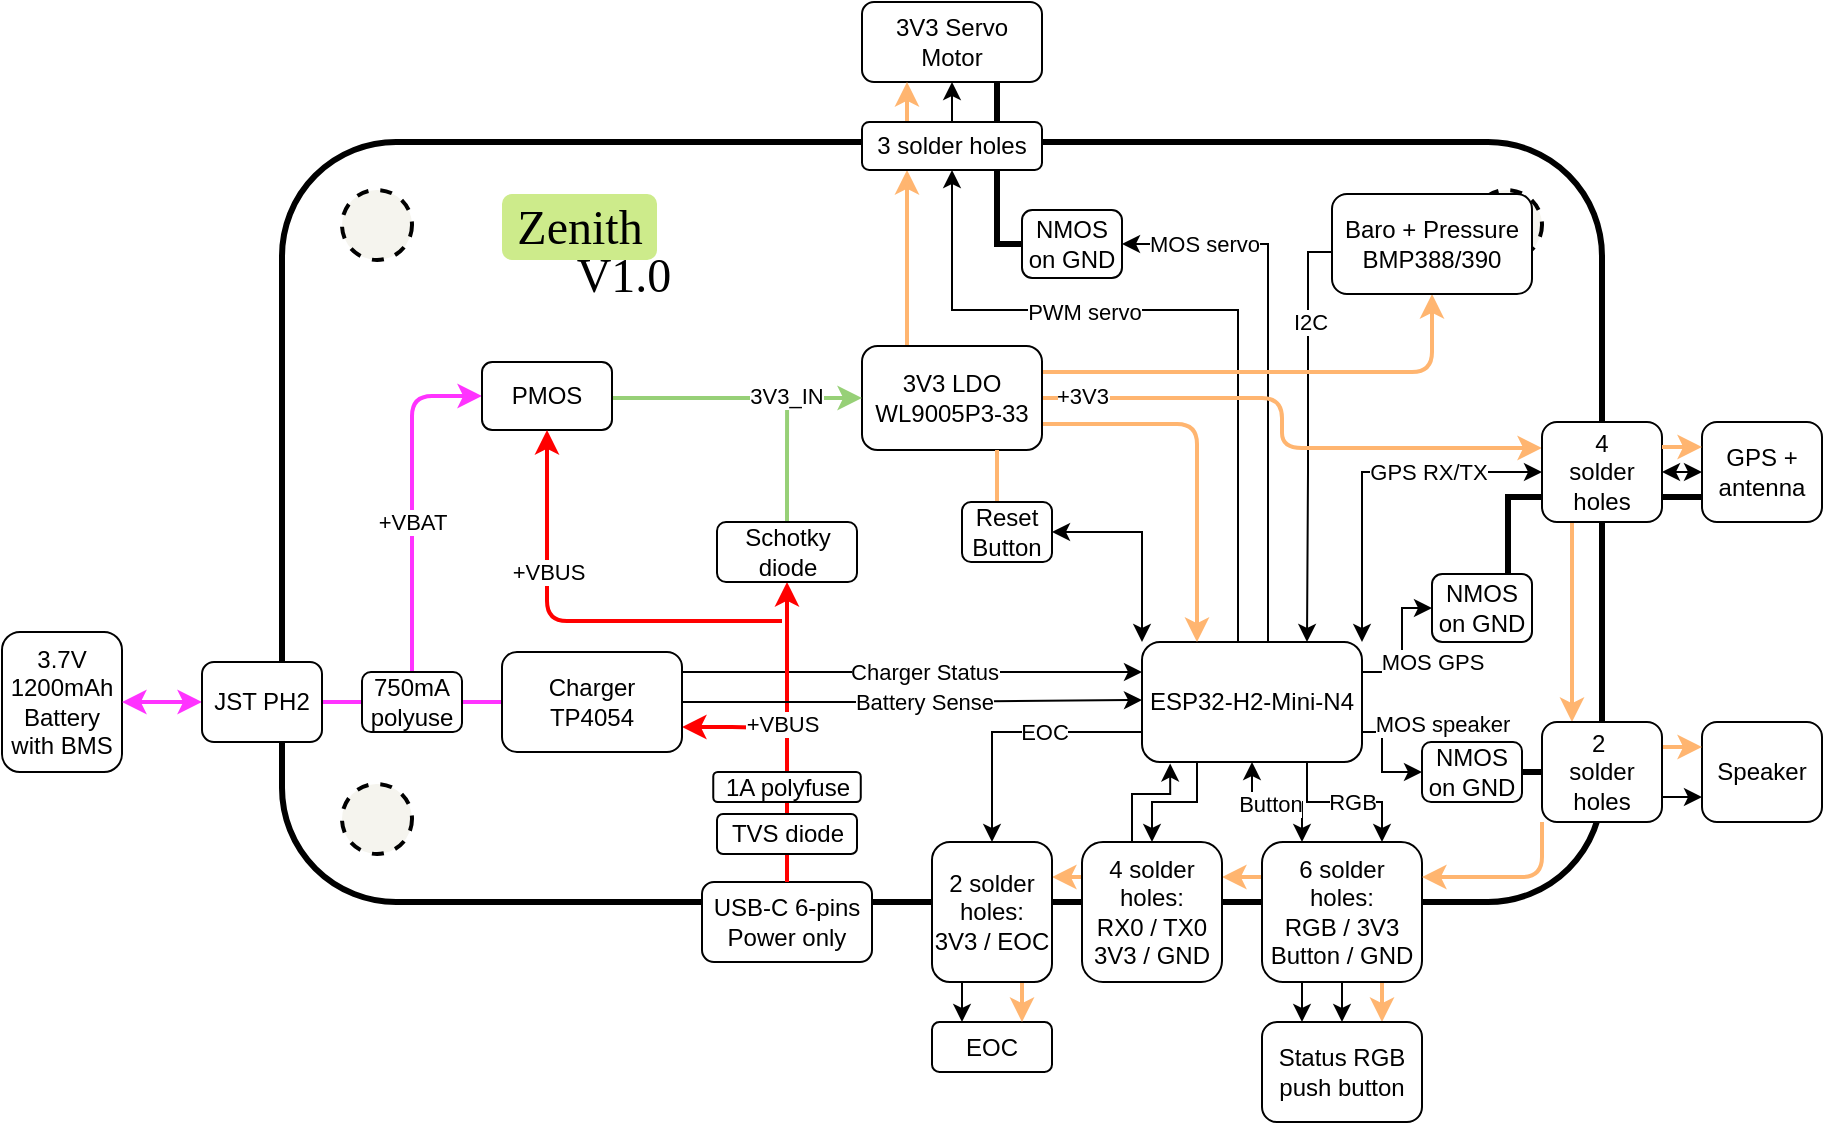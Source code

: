 <mxfile version="26.0.4">
  <diagram name="Page-1" id="GuTjw3bb9bO-8gRsp82z">
    <mxGraphModel dx="1366" dy="813" grid="1" gridSize="10" guides="1" tooltips="1" connect="1" arrows="1" fold="1" page="1" pageScale="1" pageWidth="1169" pageHeight="827" math="0" shadow="0">
      <root>
        <mxCell id="0" />
        <mxCell id="1" parent="0" />
        <mxCell id="KKd-m7Sz7rq_o4vLN1Js-1" value="" style="rounded=1;whiteSpace=wrap;html=1;fillColor=default;strokeWidth=3;strokeColor=default;" parent="1" vertex="1">
          <mxGeometry x="290" y="180" width="660" height="380" as="geometry" />
        </mxCell>
        <mxCell id="KKd-m7Sz7rq_o4vLN1Js-36" style="edgeStyle=orthogonalEdgeStyle;rounded=0;orthogonalLoop=1;jettySize=auto;html=1;exitX=0.25;exitY=1;exitDx=0;exitDy=0;entryX=0.5;entryY=0;entryDx=0;entryDy=0;startArrow=none;startFill=0;" parent="1" source="KKd-m7Sz7rq_o4vLN1Js-2" target="KKd-m7Sz7rq_o4vLN1Js-13" edge="1">
          <mxGeometry relative="1" as="geometry" />
        </mxCell>
        <mxCell id="KKd-m7Sz7rq_o4vLN1Js-64" style="edgeStyle=orthogonalEdgeStyle;rounded=0;orthogonalLoop=1;jettySize=auto;html=1;exitX=0.5;exitY=1;exitDx=0;exitDy=0;entryX=0.25;entryY=0;entryDx=0;entryDy=0;startArrow=classic;startFill=1;" parent="1" source="KKd-m7Sz7rq_o4vLN1Js-2" target="KKd-m7Sz7rq_o4vLN1Js-5" edge="1">
          <mxGeometry relative="1" as="geometry" />
        </mxCell>
        <mxCell id="NvAKq2v35CBQigzoV5kt-19" value="Button" style="edgeLabel;html=1;align=center;verticalAlign=middle;resizable=0;points=[];" vertex="1" connectable="0" parent="KKd-m7Sz7rq_o4vLN1Js-64">
          <mxGeometry x="-0.125" y="-1" relative="1" as="geometry">
            <mxPoint as="offset" />
          </mxGeometry>
        </mxCell>
        <mxCell id="QU67MItJe8plbBqo-H6h-6" style="edgeStyle=orthogonalEdgeStyle;rounded=0;orthogonalLoop=1;jettySize=auto;html=1;exitX=0.5;exitY=0;exitDx=0;exitDy=0;entryX=1;entryY=0.5;entryDx=0;entryDy=0;" parent="1" source="KKd-m7Sz7rq_o4vLN1Js-2" target="QU67MItJe8plbBqo-H6h-4" edge="1">
          <mxGeometry relative="1" as="geometry">
            <Array as="points">
              <mxPoint x="783" y="430" />
              <mxPoint x="783" y="231" />
            </Array>
          </mxGeometry>
        </mxCell>
        <mxCell id="NvAKq2v35CBQigzoV5kt-10" value="MOS servo" style="edgeLabel;html=1;align=center;verticalAlign=middle;resizable=0;points=[];" vertex="1" connectable="0" parent="QU67MItJe8plbBqo-H6h-6">
          <mxGeometry x="0.619" relative="1" as="geometry">
            <mxPoint x="-13" as="offset" />
          </mxGeometry>
        </mxCell>
        <mxCell id="QU67MItJe8plbBqo-H6h-13" style="edgeStyle=orthogonalEdgeStyle;rounded=0;orthogonalLoop=1;jettySize=auto;html=1;exitX=1;exitY=0.75;exitDx=0;exitDy=0;entryX=0;entryY=0.5;entryDx=0;entryDy=0;" parent="1" source="KKd-m7Sz7rq_o4vLN1Js-2" target="QU67MItJe8plbBqo-H6h-12" edge="1">
          <mxGeometry relative="1" as="geometry">
            <Array as="points">
              <mxPoint x="840" y="475" />
              <mxPoint x="840" y="495" />
            </Array>
          </mxGeometry>
        </mxCell>
        <mxCell id="NvAKq2v35CBQigzoV5kt-34" value="MOS speaker" style="edgeLabel;html=1;align=center;verticalAlign=middle;resizable=0;points=[];" vertex="1" connectable="0" parent="QU67MItJe8plbBqo-H6h-13">
          <mxGeometry x="-0.499" y="1" relative="1" as="geometry">
            <mxPoint x="29" y="-7" as="offset" />
          </mxGeometry>
        </mxCell>
        <mxCell id="NvAKq2v35CBQigzoV5kt-1" style="edgeStyle=orthogonalEdgeStyle;rounded=0;orthogonalLoop=1;jettySize=auto;html=1;exitX=0.5;exitY=0;exitDx=0;exitDy=0;entryX=0.5;entryY=1;entryDx=0;entryDy=0;" edge="1" parent="1" source="KKd-m7Sz7rq_o4vLN1Js-2" target="QU67MItJe8plbBqo-H6h-15">
          <mxGeometry relative="1" as="geometry">
            <Array as="points">
              <mxPoint x="768" y="430" />
              <mxPoint x="768" y="264" />
              <mxPoint x="625" y="264" />
            </Array>
          </mxGeometry>
        </mxCell>
        <mxCell id="NvAKq2v35CBQigzoV5kt-5" value="PWM servo" style="edgeLabel;html=1;align=center;verticalAlign=middle;resizable=0;points=[];" vertex="1" connectable="0" parent="NvAKq2v35CBQigzoV5kt-1">
          <mxGeometry x="0.405" y="1" relative="1" as="geometry">
            <mxPoint x="21" as="offset" />
          </mxGeometry>
        </mxCell>
        <mxCell id="NvAKq2v35CBQigzoV5kt-17" style="edgeStyle=orthogonalEdgeStyle;rounded=0;orthogonalLoop=1;jettySize=auto;html=1;exitX=0.75;exitY=1;exitDx=0;exitDy=0;entryX=0.75;entryY=0;entryDx=0;entryDy=0;" edge="1" parent="1" source="KKd-m7Sz7rq_o4vLN1Js-2" target="KKd-m7Sz7rq_o4vLN1Js-5">
          <mxGeometry relative="1" as="geometry" />
        </mxCell>
        <mxCell id="NvAKq2v35CBQigzoV5kt-18" value="RGB" style="edgeLabel;html=1;align=center;verticalAlign=middle;resizable=0;points=[];" vertex="1" connectable="0" parent="NvAKq2v35CBQigzoV5kt-17">
          <mxGeometry x="0.242" y="-2" relative="1" as="geometry">
            <mxPoint x="-6" y="-2" as="offset" />
          </mxGeometry>
        </mxCell>
        <mxCell id="NvAKq2v35CBQigzoV5kt-29" style="edgeStyle=orthogonalEdgeStyle;rounded=0;orthogonalLoop=1;jettySize=auto;html=1;exitX=0;exitY=0.75;exitDx=0;exitDy=0;" edge="1" parent="1" source="KKd-m7Sz7rq_o4vLN1Js-2" target="NvAKq2v35CBQigzoV5kt-28">
          <mxGeometry relative="1" as="geometry" />
        </mxCell>
        <mxCell id="NvAKq2v35CBQigzoV5kt-31" value="EOC" style="edgeLabel;html=1;align=center;verticalAlign=middle;resizable=0;points=[];" vertex="1" connectable="0" parent="NvAKq2v35CBQigzoV5kt-29">
          <mxGeometry x="-0.246" relative="1" as="geometry">
            <mxPoint as="offset" />
          </mxGeometry>
        </mxCell>
        <mxCell id="KKd-m7Sz7rq_o4vLN1Js-2" value="ESP32-H2-Mini-N4" style="rounded=1;whiteSpace=wrap;html=1;" parent="1" vertex="1">
          <mxGeometry x="720" y="430" width="110" height="60" as="geometry" />
        </mxCell>
        <mxCell id="KKd-m7Sz7rq_o4vLN1Js-3" value="USB-C 6-pins&lt;div&gt;Power only&lt;/div&gt;" style="rounded=1;whiteSpace=wrap;html=1;" parent="1" vertex="1">
          <mxGeometry x="500" y="550" width="85" height="40" as="geometry" />
        </mxCell>
        <mxCell id="NvAKq2v35CBQigzoV5kt-39" style="edgeStyle=orthogonalEdgeStyle;rounded=1;orthogonalLoop=1;jettySize=auto;html=1;exitX=0;exitY=0.25;exitDx=0;exitDy=0;entryX=1;entryY=0.25;entryDx=0;entryDy=0;strokeColor=#FFB570;strokeWidth=2;align=center;verticalAlign=middle;fontFamily=Helvetica;fontSize=11;fontColor=default;labelBackgroundColor=default;endArrow=classic;curved=0;" edge="1" parent="1" source="KKd-m7Sz7rq_o4vLN1Js-5" target="KKd-m7Sz7rq_o4vLN1Js-13">
          <mxGeometry relative="1" as="geometry" />
        </mxCell>
        <mxCell id="NvAKq2v35CBQigzoV5kt-41" style="edgeStyle=orthogonalEdgeStyle;rounded=1;orthogonalLoop=1;jettySize=auto;html=1;exitX=0.75;exitY=1;exitDx=0;exitDy=0;entryX=0.75;entryY=0;entryDx=0;entryDy=0;strokeColor=#FFB570;strokeWidth=2;align=center;verticalAlign=middle;fontFamily=Helvetica;fontSize=11;fontColor=default;labelBackgroundColor=default;endArrow=classic;curved=0;" edge="1" parent="1" source="KKd-m7Sz7rq_o4vLN1Js-5" target="NvAKq2v35CBQigzoV5kt-32">
          <mxGeometry relative="1" as="geometry" />
        </mxCell>
        <mxCell id="NvAKq2v35CBQigzoV5kt-42" style="edgeStyle=orthogonalEdgeStyle;rounded=0;orthogonalLoop=1;jettySize=auto;html=1;exitX=0.5;exitY=1;exitDx=0;exitDy=0;entryX=0.5;entryY=0;entryDx=0;entryDy=0;" edge="1" parent="1" source="KKd-m7Sz7rq_o4vLN1Js-5" target="NvAKq2v35CBQigzoV5kt-32">
          <mxGeometry relative="1" as="geometry" />
        </mxCell>
        <mxCell id="NvAKq2v35CBQigzoV5kt-44" style="edgeStyle=orthogonalEdgeStyle;rounded=0;orthogonalLoop=1;jettySize=auto;html=1;exitX=0.25;exitY=1;exitDx=0;exitDy=0;entryX=0.25;entryY=0;entryDx=0;entryDy=0;" edge="1" parent="1" source="KKd-m7Sz7rq_o4vLN1Js-5" target="NvAKq2v35CBQigzoV5kt-32">
          <mxGeometry relative="1" as="geometry" />
        </mxCell>
        <mxCell id="KKd-m7Sz7rq_o4vLN1Js-5" value="6 solder holes:&lt;div&gt;RGB / 3V3&lt;/div&gt;&lt;div&gt;Button / GND&lt;/div&gt;" style="rounded=1;whiteSpace=wrap;html=1;" parent="1" vertex="1">
          <mxGeometry x="780" y="530" width="80" height="70" as="geometry" />
        </mxCell>
        <mxCell id="KKd-m7Sz7rq_o4vLN1Js-28" style="edgeStyle=orthogonalEdgeStyle;rounded=1;orthogonalLoop=1;jettySize=auto;html=1;exitX=0.5;exitY=0;exitDx=0;exitDy=0;entryX=0;entryY=0.5;entryDx=0;entryDy=0;strokeWidth=2;strokeColor=#FF33FF;curved=0;" parent="1" source="KKd-m7Sz7rq_o4vLN1Js-69" target="KKd-m7Sz7rq_o4vLN1Js-42" edge="1">
          <mxGeometry relative="1" as="geometry">
            <Array as="points">
              <mxPoint x="355" y="307" />
            </Array>
          </mxGeometry>
        </mxCell>
        <mxCell id="KKd-m7Sz7rq_o4vLN1Js-29" value="+VBAT" style="edgeLabel;html=1;align=center;verticalAlign=middle;resizable=0;points=[];" parent="KKd-m7Sz7rq_o4vLN1Js-28" vertex="1" connectable="0">
          <mxGeometry x="-0.108" relative="1" as="geometry">
            <mxPoint y="2" as="offset" />
          </mxGeometry>
        </mxCell>
        <mxCell id="KKd-m7Sz7rq_o4vLN1Js-6" value="3.7V 1200mAh Battery with BMS" style="rounded=1;whiteSpace=wrap;html=1;" parent="1" vertex="1">
          <mxGeometry x="150" y="425" width="60" height="70" as="geometry" />
        </mxCell>
        <mxCell id="KKd-m7Sz7rq_o4vLN1Js-8" value="&lt;div&gt;3V3 Servo&lt;/div&gt;Motor" style="rounded=1;whiteSpace=wrap;html=1;" parent="1" vertex="1">
          <mxGeometry x="580" y="110" width="90" height="40" as="geometry" />
        </mxCell>
        <mxCell id="G6SHlTrtI_6M1miqGr9w-11" style="edgeStyle=orthogonalEdgeStyle;rounded=0;orthogonalLoop=1;jettySize=auto;html=1;exitX=0;exitY=0.5;exitDx=0;exitDy=0;entryX=0.75;entryY=0;entryDx=0;entryDy=0;" parent="1" source="KKd-m7Sz7rq_o4vLN1Js-9" target="KKd-m7Sz7rq_o4vLN1Js-2" edge="1">
          <mxGeometry relative="1" as="geometry">
            <Array as="points">
              <mxPoint x="803" y="235" />
              <mxPoint x="803" y="345" />
              <mxPoint x="803" y="345" />
            </Array>
          </mxGeometry>
        </mxCell>
        <mxCell id="G6SHlTrtI_6M1miqGr9w-12" value="I2C" style="edgeLabel;html=1;align=center;verticalAlign=middle;resizable=0;points=[];" parent="G6SHlTrtI_6M1miqGr9w-11" vertex="1" connectable="0">
          <mxGeometry x="-0.519" y="1" relative="1" as="geometry">
            <mxPoint as="offset" />
          </mxGeometry>
        </mxCell>
        <mxCell id="KKd-m7Sz7rq_o4vLN1Js-10" value="Speaker" style="rounded=1;whiteSpace=wrap;html=1;" parent="1" vertex="1">
          <mxGeometry x="1000" y="470" width="60" height="50" as="geometry" />
        </mxCell>
        <mxCell id="KKd-m7Sz7rq_o4vLN1Js-22" style="edgeStyle=orthogonalEdgeStyle;rounded=1;orthogonalLoop=1;jettySize=auto;html=1;exitX=1;exitY=0.75;exitDx=0;exitDy=0;entryX=0.25;entryY=0;entryDx=0;entryDy=0;curved=0;strokeWidth=2;strokeColor=#FFB570;" parent="1" source="KKd-m7Sz7rq_o4vLN1Js-11" target="KKd-m7Sz7rq_o4vLN1Js-2" edge="1">
          <mxGeometry relative="1" as="geometry" />
        </mxCell>
        <mxCell id="KKd-m7Sz7rq_o4vLN1Js-60" style="edgeStyle=orthogonalEdgeStyle;rounded=1;orthogonalLoop=1;jettySize=auto;html=1;exitX=1;exitY=0.25;exitDx=0;exitDy=0;entryX=0.5;entryY=1;entryDx=0;entryDy=0;strokeColor=#FFB570;strokeWidth=2;align=center;verticalAlign=middle;fontFamily=Helvetica;fontSize=11;fontColor=default;labelBackgroundColor=default;endArrow=classic;curved=0;" parent="1" source="KKd-m7Sz7rq_o4vLN1Js-11" target="KKd-m7Sz7rq_o4vLN1Js-9" edge="1">
          <mxGeometry relative="1" as="geometry" />
        </mxCell>
        <mxCell id="KKd-m7Sz7rq_o4vLN1Js-65" style="edgeStyle=orthogonalEdgeStyle;rounded=1;orthogonalLoop=1;jettySize=auto;html=1;exitX=1;exitY=0.5;exitDx=0;exitDy=0;entryX=0;entryY=0.25;entryDx=0;entryDy=0;strokeColor=#FFB570;strokeWidth=2;align=center;verticalAlign=middle;fontFamily=Helvetica;fontSize=11;fontColor=default;labelBackgroundColor=default;endArrow=classic;curved=0;" parent="1" source="KKd-m7Sz7rq_o4vLN1Js-11" target="KKd-m7Sz7rq_o4vLN1Js-12" edge="1">
          <mxGeometry relative="1" as="geometry">
            <Array as="points">
              <mxPoint x="790" y="308" />
              <mxPoint x="790" y="333" />
              <mxPoint x="920" y="333" />
            </Array>
          </mxGeometry>
        </mxCell>
        <mxCell id="QU67MItJe8plbBqo-H6h-16" style="edgeStyle=orthogonalEdgeStyle;rounded=1;orthogonalLoop=1;jettySize=auto;html=1;exitX=0.25;exitY=0;exitDx=0;exitDy=0;entryX=0.25;entryY=1;entryDx=0;entryDy=0;strokeColor=#FFB570;strokeWidth=2;align=center;verticalAlign=middle;fontFamily=Helvetica;fontSize=11;fontColor=default;labelBackgroundColor=default;endArrow=classic;curved=0;" parent="1" source="KKd-m7Sz7rq_o4vLN1Js-11" target="QU67MItJe8plbBqo-H6h-15" edge="1">
          <mxGeometry relative="1" as="geometry" />
        </mxCell>
        <mxCell id="KKd-m7Sz7rq_o4vLN1Js-11" value="&lt;div&gt;3V3 LDO&lt;/div&gt;WL9005P3-33" style="rounded=1;whiteSpace=wrap;html=1;" parent="1" vertex="1">
          <mxGeometry x="580" y="282" width="90" height="52" as="geometry" />
        </mxCell>
        <mxCell id="KKd-m7Sz7rq_o4vLN1Js-87" style="edgeStyle=orthogonalEdgeStyle;rounded=0;orthogonalLoop=1;jettySize=auto;html=1;exitX=0;exitY=0.5;exitDx=0;exitDy=0;entryX=1;entryY=0;entryDx=0;entryDy=0;startArrow=classic;startFill=1;" parent="1" source="KKd-m7Sz7rq_o4vLN1Js-12" target="KKd-m7Sz7rq_o4vLN1Js-2" edge="1">
          <mxGeometry relative="1" as="geometry">
            <Array as="points">
              <mxPoint x="830" y="345" />
            </Array>
          </mxGeometry>
        </mxCell>
        <mxCell id="NvAKq2v35CBQigzoV5kt-12" value="GPS RX/TX" style="edgeLabel;html=1;align=center;verticalAlign=middle;resizable=0;points=[];" vertex="1" connectable="0" parent="KKd-m7Sz7rq_o4vLN1Js-87">
          <mxGeometry x="-0.342" relative="1" as="geometry">
            <mxPoint as="offset" />
          </mxGeometry>
        </mxCell>
        <mxCell id="KKd-m7Sz7rq_o4vLN1Js-91" style="edgeStyle=orthogonalEdgeStyle;rounded=0;orthogonalLoop=1;jettySize=auto;html=1;exitX=0;exitY=0.75;exitDx=0;exitDy=0;entryX=0.75;entryY=0;entryDx=0;entryDy=0;endArrow=none;endFill=0;strokeWidth=3;" parent="1" source="KKd-m7Sz7rq_o4vLN1Js-12" target="KKd-m7Sz7rq_o4vLN1Js-88" edge="1">
          <mxGeometry relative="1" as="geometry">
            <Array as="points">
              <mxPoint x="903" y="358" />
              <mxPoint x="903" y="413" />
              <mxPoint x="903" y="413" />
            </Array>
          </mxGeometry>
        </mxCell>
        <mxCell id="NvAKq2v35CBQigzoV5kt-15" style="edgeStyle=orthogonalEdgeStyle;rounded=0;orthogonalLoop=1;jettySize=auto;html=1;exitX=1;exitY=0.5;exitDx=0;exitDy=0;entryX=0;entryY=0.5;entryDx=0;entryDy=0;startArrow=classic;startFill=1;" edge="1" parent="1" source="KKd-m7Sz7rq_o4vLN1Js-12" target="NvAKq2v35CBQigzoV5kt-11">
          <mxGeometry relative="1" as="geometry" />
        </mxCell>
        <mxCell id="NvAKq2v35CBQigzoV5kt-16" style="edgeStyle=orthogonalEdgeStyle;rounded=0;orthogonalLoop=1;jettySize=auto;html=1;exitX=1;exitY=0.75;exitDx=0;exitDy=0;entryX=0;entryY=0.75;entryDx=0;entryDy=0;strokeColor=default;strokeWidth=3;align=center;verticalAlign=middle;fontFamily=Helvetica;fontSize=11;fontColor=default;labelBackgroundColor=default;endArrow=none;endFill=0;" edge="1" parent="1" source="KKd-m7Sz7rq_o4vLN1Js-12" target="NvAKq2v35CBQigzoV5kt-11">
          <mxGeometry relative="1" as="geometry" />
        </mxCell>
        <mxCell id="NvAKq2v35CBQigzoV5kt-25" style="edgeStyle=orthogonalEdgeStyle;rounded=1;orthogonalLoop=1;jettySize=auto;html=1;exitX=0.25;exitY=1;exitDx=0;exitDy=0;entryX=0.25;entryY=0;entryDx=0;entryDy=0;strokeColor=#FFB570;strokeWidth=2;align=center;verticalAlign=middle;fontFamily=Helvetica;fontSize=11;fontColor=default;labelBackgroundColor=default;endArrow=classic;curved=0;" edge="1" parent="1" source="KKd-m7Sz7rq_o4vLN1Js-12" target="QU67MItJe8plbBqo-H6h-9">
          <mxGeometry relative="1" as="geometry" />
        </mxCell>
        <mxCell id="KKd-m7Sz7rq_o4vLN1Js-12" value="4&lt;div&gt;solder&lt;/div&gt;&lt;div&gt;holes&lt;/div&gt;" style="rounded=1;whiteSpace=wrap;html=1;" parent="1" vertex="1">
          <mxGeometry x="920" y="320" width="60" height="50" as="geometry" />
        </mxCell>
        <mxCell id="NvAKq2v35CBQigzoV5kt-38" style="edgeStyle=orthogonalEdgeStyle;rounded=1;orthogonalLoop=1;jettySize=auto;html=1;exitX=0;exitY=0.25;exitDx=0;exitDy=0;entryX=1;entryY=0.25;entryDx=0;entryDy=0;strokeColor=#FFB570;strokeWidth=2;align=center;verticalAlign=middle;fontFamily=Helvetica;fontSize=11;fontColor=default;labelBackgroundColor=default;endArrow=classic;curved=0;" edge="1" parent="1" source="KKd-m7Sz7rq_o4vLN1Js-13" target="NvAKq2v35CBQigzoV5kt-28">
          <mxGeometry relative="1" as="geometry" />
        </mxCell>
        <mxCell id="KKd-m7Sz7rq_o4vLN1Js-13" value="4 solder holes:&lt;div&gt;RX0 / TX0&lt;/div&gt;&lt;div&gt;3V3 / GND&lt;/div&gt;" style="rounded=1;whiteSpace=wrap;html=1;" parent="1" vertex="1">
          <mxGeometry x="690" y="530" width="70" height="70" as="geometry" />
        </mxCell>
        <mxCell id="KKd-m7Sz7rq_o4vLN1Js-27" style="edgeStyle=orthogonalEdgeStyle;rounded=0;orthogonalLoop=1;jettySize=auto;html=1;exitX=1;exitY=0.75;exitDx=0;exitDy=0;strokeColor=#FF0000;strokeWidth=2;align=center;verticalAlign=middle;fontFamily=Helvetica;fontSize=11;fontColor=default;labelBackgroundColor=default;startArrow=classic;startFill=1;endArrow=none;endFill=0;" parent="1" source="KKd-m7Sz7rq_o4vLN1Js-26" edge="1">
          <mxGeometry relative="1" as="geometry">
            <mxPoint x="540" y="473" as="targetPoint" />
            <Array as="points">
              <mxPoint x="515" y="472" />
              <mxPoint x="540" y="473" />
            </Array>
          </mxGeometry>
        </mxCell>
        <mxCell id="KKd-m7Sz7rq_o4vLN1Js-38" value="&lt;div&gt;&lt;br&gt;&lt;/div&gt;&lt;div&gt;&lt;br&gt;&lt;/div&gt;" style="edgeStyle=orthogonalEdgeStyle;rounded=0;orthogonalLoop=1;jettySize=auto;html=1;exitX=0;exitY=0.5;exitDx=0;exitDy=0;entryX=1;entryY=0.5;entryDx=0;entryDy=0;strokeColor=#FF33FF;strokeWidth=2;align=center;verticalAlign=middle;fontFamily=Helvetica;fontSize=11;fontColor=default;labelBackgroundColor=default;endArrow=none;endFill=0;" parent="1" source="KKd-m7Sz7rq_o4vLN1Js-26" target="KKd-m7Sz7rq_o4vLN1Js-30" edge="1">
          <mxGeometry x="-0.2" y="30" relative="1" as="geometry">
            <Array as="points">
              <mxPoint x="380" y="460" />
              <mxPoint x="380" y="460" />
            </Array>
            <mxPoint as="offset" />
          </mxGeometry>
        </mxCell>
        <mxCell id="G6SHlTrtI_6M1miqGr9w-6" style="edgeStyle=orthogonalEdgeStyle;rounded=0;orthogonalLoop=1;jettySize=auto;html=1;exitX=1;exitY=0.25;exitDx=0;exitDy=0;entryX=0;entryY=0.25;entryDx=0;entryDy=0;" parent="1" source="KKd-m7Sz7rq_o4vLN1Js-26" target="KKd-m7Sz7rq_o4vLN1Js-2" edge="1">
          <mxGeometry relative="1" as="geometry">
            <Array as="points">
              <mxPoint x="490" y="445" />
            </Array>
          </mxGeometry>
        </mxCell>
        <mxCell id="G6SHlTrtI_6M1miqGr9w-7" value="Charger Status" style="edgeLabel;html=1;align=center;verticalAlign=middle;resizable=0;points=[];" parent="G6SHlTrtI_6M1miqGr9w-6" vertex="1" connectable="0">
          <mxGeometry x="-0.03" relative="1" as="geometry">
            <mxPoint x="10" as="offset" />
          </mxGeometry>
        </mxCell>
        <mxCell id="KKd-m7Sz7rq_o4vLN1Js-26" value="Charger&lt;div&gt;TP4054&lt;/div&gt;" style="rounded=1;whiteSpace=wrap;html=1;" parent="1" vertex="1">
          <mxGeometry x="400" y="435" width="90" height="50" as="geometry" />
        </mxCell>
        <mxCell id="KKd-m7Sz7rq_o4vLN1Js-39" value="" style="edgeStyle=orthogonalEdgeStyle;rounded=0;orthogonalLoop=1;jettySize=auto;html=1;exitX=0;exitY=0.5;exitDx=0;exitDy=0;entryX=1;entryY=0.5;entryDx=0;entryDy=0;strokeColor=#FF33FF;strokeWidth=2;align=center;verticalAlign=middle;fontFamily=Helvetica;fontSize=11;fontColor=default;labelBackgroundColor=default;endArrow=classic;startArrow=classic;startFill=1;" parent="1" source="KKd-m7Sz7rq_o4vLN1Js-30" target="KKd-m7Sz7rq_o4vLN1Js-6" edge="1">
          <mxGeometry x="-0.25" y="-30" relative="1" as="geometry">
            <mxPoint as="offset" />
          </mxGeometry>
        </mxCell>
        <mxCell id="KKd-m7Sz7rq_o4vLN1Js-30" value="JST PH2" style="rounded=1;whiteSpace=wrap;html=1;" parent="1" vertex="1">
          <mxGeometry x="250" y="440" width="60" height="40" as="geometry" />
        </mxCell>
        <mxCell id="KKd-m7Sz7rq_o4vLN1Js-41" value="+VBUS" style="edgeStyle=orthogonalEdgeStyle;rounded=0;orthogonalLoop=1;jettySize=auto;html=1;exitX=0.5;exitY=0;exitDx=0;exitDy=0;entryX=0.5;entryY=1;entryDx=0;entryDy=0;endArrow=classic;endFill=1;strokeWidth=2;strokeColor=#FF0000;" parent="1" source="G6SHlTrtI_6M1miqGr9w-1" target="KKd-m7Sz7rq_o4vLN1Js-40" edge="1">
          <mxGeometry x="-0.5" y="3" relative="1" as="geometry">
            <mxPoint x="543" y="540" as="sourcePoint" />
            <mxPoint x="543" y="390" as="targetPoint" />
            <mxPoint as="offset" />
          </mxGeometry>
        </mxCell>
        <mxCell id="NvAKq2v35CBQigzoV5kt-48" style="edgeStyle=orthogonalEdgeStyle;rounded=0;orthogonalLoop=1;jettySize=auto;html=1;exitX=0.5;exitY=0;exitDx=0;exitDy=0;strokeColor=#97D077;strokeWidth=2;align=center;verticalAlign=middle;fontFamily=Helvetica;fontSize=11;fontColor=default;labelBackgroundColor=default;endArrow=none;endFill=0;" edge="1" parent="1" source="KKd-m7Sz7rq_o4vLN1Js-40">
          <mxGeometry relative="1" as="geometry">
            <mxPoint x="542.551" y="310" as="targetPoint" />
          </mxGeometry>
        </mxCell>
        <mxCell id="KKd-m7Sz7rq_o4vLN1Js-40" value="Schotky diode" style="rounded=1;whiteSpace=wrap;html=1;" parent="1" vertex="1">
          <mxGeometry x="507.5" y="370" width="70" height="30" as="geometry" />
        </mxCell>
        <mxCell id="KKd-m7Sz7rq_o4vLN1Js-53" value="3V3_IN" style="edgeStyle=orthogonalEdgeStyle;rounded=0;orthogonalLoop=1;jettySize=auto;html=1;exitX=1;exitY=0.5;exitDx=0;exitDy=0;entryX=0;entryY=0.5;entryDx=0;entryDy=0;strokeColor=#97D077;strokeWidth=2;align=center;verticalAlign=middle;fontFamily=Helvetica;fontSize=11;fontColor=default;labelBackgroundColor=default;endArrow=classic;endFill=1;" parent="1" source="KKd-m7Sz7rq_o4vLN1Js-42" target="KKd-m7Sz7rq_o4vLN1Js-11" edge="1">
          <mxGeometry x="0.393" y="1" relative="1" as="geometry">
            <mxPoint as="offset" />
            <Array as="points">
              <mxPoint x="455" y="308" />
            </Array>
          </mxGeometry>
        </mxCell>
        <mxCell id="KKd-m7Sz7rq_o4vLN1Js-42" value="PMOS" style="rounded=1;whiteSpace=wrap;html=1;" parent="1" vertex="1">
          <mxGeometry x="390" y="290" width="65" height="34" as="geometry" />
        </mxCell>
        <mxCell id="KKd-m7Sz7rq_o4vLN1Js-51" style="edgeStyle=orthogonalEdgeStyle;rounded=1;orthogonalLoop=1;jettySize=auto;html=1;exitX=0;exitY=0.5;exitDx=0;exitDy=0;entryX=0.5;entryY=1;entryDx=0;entryDy=0;strokeWidth=2;strokeColor=#FF0000;curved=0;" parent="1" source="KKd-m7Sz7rq_o4vLN1Js-49" target="KKd-m7Sz7rq_o4vLN1Js-42" edge="1">
          <mxGeometry relative="1" as="geometry">
            <Array as="points">
              <mxPoint x="422" y="420" />
            </Array>
          </mxGeometry>
        </mxCell>
        <mxCell id="KKd-m7Sz7rq_o4vLN1Js-55" value="+VBUS" style="edgeLabel;html=1;align=center;verticalAlign=middle;resizable=0;points=[];" parent="KKd-m7Sz7rq_o4vLN1Js-51" vertex="1" connectable="0">
          <mxGeometry x="0.335" relative="1" as="geometry">
            <mxPoint as="offset" />
          </mxGeometry>
        </mxCell>
        <mxCell id="KKd-m7Sz7rq_o4vLN1Js-49" value="" style="rounded=1;whiteSpace=wrap;html=1;fillColor=none;strokeColor=none;" parent="1" vertex="1">
          <mxGeometry x="540" y="417" width="11.25" height="5" as="geometry" />
        </mxCell>
        <mxCell id="G6SHlTrtI_6M1miqGr9w-4" style="edgeStyle=orthogonalEdgeStyle;rounded=0;orthogonalLoop=1;jettySize=auto;html=1;exitX=0.5;exitY=1;exitDx=0;exitDy=0;entryX=0.5;entryY=0;entryDx=0;entryDy=0;endArrow=none;endFill=0;strokeWidth=2;strokeColor=#FF0000;" parent="1" source="KKd-m7Sz7rq_o4vLN1Js-31" target="KKd-m7Sz7rq_o4vLN1Js-3" edge="1">
          <mxGeometry relative="1" as="geometry" />
        </mxCell>
        <mxCell id="G6SHlTrtI_6M1miqGr9w-5" style="edgeStyle=orthogonalEdgeStyle;rounded=0;orthogonalLoop=1;jettySize=auto;html=1;exitX=0.5;exitY=0;exitDx=0;exitDy=0;entryX=0.5;entryY=1;entryDx=0;entryDy=0;strokeColor=#FF0000;strokeWidth=2;align=center;verticalAlign=middle;fontFamily=Helvetica;fontSize=11;fontColor=default;labelBackgroundColor=default;endArrow=none;endFill=0;" parent="1" source="KKd-m7Sz7rq_o4vLN1Js-31" target="G6SHlTrtI_6M1miqGr9w-1" edge="1">
          <mxGeometry relative="1" as="geometry" />
        </mxCell>
        <mxCell id="KKd-m7Sz7rq_o4vLN1Js-31" value="TVS diode" style="rounded=1;whiteSpace=wrap;html=1;" parent="1" vertex="1">
          <mxGeometry x="507.5" y="516" width="70" height="20" as="geometry" />
        </mxCell>
        <mxCell id="KKd-m7Sz7rq_o4vLN1Js-68" value="&lt;font style=&quot;font-size: 24px;&quot;&gt;&lt;font style=&quot;&quot; face=&quot;Newton Howard Font&quot;&gt;Zenith&lt;/font&gt;&lt;/font&gt;" style="rounded=1;whiteSpace=wrap;html=1;fillColor=#cdeb8b;strokeColor=none;align=center;" parent="1" vertex="1">
          <mxGeometry x="400" y="206" width="77.5" height="33" as="geometry" />
        </mxCell>
        <mxCell id="KKd-m7Sz7rq_o4vLN1Js-69" value="&lt;div&gt;750mA&lt;/div&gt;polyuse" style="rounded=1;whiteSpace=wrap;html=1;" parent="1" vertex="1">
          <mxGeometry x="330" y="445" width="50" height="30" as="geometry" />
        </mxCell>
        <mxCell id="KKd-m7Sz7rq_o4vLN1Js-78" style="edgeStyle=orthogonalEdgeStyle;rounded=1;orthogonalLoop=1;jettySize=auto;html=1;exitX=0.5;exitY=0;exitDx=0;exitDy=0;strokeColor=#FFB570;strokeWidth=2;align=center;verticalAlign=middle;fontFamily=Helvetica;fontSize=11;fontColor=default;labelBackgroundColor=default;endArrow=none;curved=0;endFill=0;entryX=0.75;entryY=1;entryDx=0;entryDy=0;" parent="1" target="KKd-m7Sz7rq_o4vLN1Js-11" edge="1">
          <mxGeometry relative="1" as="geometry">
            <mxPoint x="647.438" y="340" as="targetPoint" />
            <mxPoint x="647.5" y="360" as="sourcePoint" />
          </mxGeometry>
        </mxCell>
        <mxCell id="KKd-m7Sz7rq_o4vLN1Js-75" style="edgeStyle=orthogonalEdgeStyle;rounded=0;orthogonalLoop=1;jettySize=auto;html=1;exitX=1;exitY=0.5;exitDx=0;exitDy=0;entryX=0;entryY=0;entryDx=0;entryDy=0;startArrow=classic;startFill=1;" parent="1" source="KKd-m7Sz7rq_o4vLN1Js-72" target="KKd-m7Sz7rq_o4vLN1Js-2" edge="1">
          <mxGeometry relative="1" as="geometry">
            <Array as="points">
              <mxPoint x="720" y="375" />
            </Array>
          </mxGeometry>
        </mxCell>
        <mxCell id="KKd-m7Sz7rq_o4vLN1Js-72" value="Reset Button" style="rounded=1;whiteSpace=wrap;html=1;" parent="1" vertex="1">
          <mxGeometry x="630" y="360" width="45" height="30" as="geometry" />
        </mxCell>
        <mxCell id="KKd-m7Sz7rq_o4vLN1Js-88" value="NMOS&lt;div&gt;on GND&lt;/div&gt;" style="rounded=1;whiteSpace=wrap;html=1;" parent="1" vertex="1">
          <mxGeometry x="865" y="396" width="50" height="34" as="geometry" />
        </mxCell>
        <mxCell id="KKd-m7Sz7rq_o4vLN1Js-89" value="EOC" style="rounded=1;whiteSpace=wrap;html=1;" parent="1" vertex="1">
          <mxGeometry x="615" y="620" width="60" height="25" as="geometry" />
        </mxCell>
        <mxCell id="KKd-m7Sz7rq_o4vLN1Js-93" style="edgeStyle=orthogonalEdgeStyle;rounded=0;orthogonalLoop=1;jettySize=auto;html=1;exitX=0;exitY=0.5;exitDx=0;exitDy=0;entryX=1;entryY=0.25;entryDx=0;entryDy=0;endArrow=none;endFill=0;startArrow=classic;startFill=1;" parent="1" source="KKd-m7Sz7rq_o4vLN1Js-88" target="KKd-m7Sz7rq_o4vLN1Js-2" edge="1">
          <mxGeometry relative="1" as="geometry">
            <Array as="points">
              <mxPoint x="850" y="413" />
              <mxPoint x="850" y="445" />
            </Array>
          </mxGeometry>
        </mxCell>
        <mxCell id="NvAKq2v35CBQigzoV5kt-33" value="MOS GPS" style="edgeLabel;html=1;align=center;verticalAlign=middle;resizable=0;points=[];" vertex="1" connectable="0" parent="KKd-m7Sz7rq_o4vLN1Js-93">
          <mxGeometry x="0.189" relative="1" as="geometry">
            <mxPoint x="15" y="2" as="offset" />
          </mxGeometry>
        </mxCell>
        <mxCell id="G6SHlTrtI_6M1miqGr9w-1" value="&lt;div&gt;1A polyf&lt;span style=&quot;background-color: initial;&quot;&gt;use&lt;/span&gt;&lt;/div&gt;" style="rounded=1;whiteSpace=wrap;html=1;" parent="1" vertex="1">
          <mxGeometry x="505.63" y="495" width="73.75" height="15" as="geometry" />
        </mxCell>
        <mxCell id="G6SHlTrtI_6M1miqGr9w-13" style="edgeStyle=orthogonalEdgeStyle;rounded=0;orthogonalLoop=1;jettySize=auto;html=1;exitX=0.25;exitY=0;exitDx=0;exitDy=0;entryX=0.128;entryY=1.012;entryDx=0;entryDy=0;entryPerimeter=0;" parent="1" source="KKd-m7Sz7rq_o4vLN1Js-13" target="KKd-m7Sz7rq_o4vLN1Js-2" edge="1">
          <mxGeometry relative="1" as="geometry">
            <Array as="points">
              <mxPoint x="715" y="506" />
              <mxPoint x="734" y="506" />
            </Array>
          </mxGeometry>
        </mxCell>
        <mxCell id="4o8Owgr6tQ6PC2TwXn1a-3" value="+3V3" style="edgeLabel;html=1;align=center;verticalAlign=middle;resizable=0;points=[];" parent="1" vertex="1" connectable="0">
          <mxGeometry x="690.001" y="307.004" as="geometry" />
        </mxCell>
        <mxCell id="QU67MItJe8plbBqo-H6h-1" style="edgeStyle=orthogonalEdgeStyle;rounded=0;orthogonalLoop=1;jettySize=auto;html=1;exitX=1;exitY=0.5;exitDx=0;exitDy=0;" parent="1" source="KKd-m7Sz7rq_o4vLN1Js-26" edge="1">
          <mxGeometry relative="1" as="geometry">
            <mxPoint x="720" y="459" as="targetPoint" />
          </mxGeometry>
        </mxCell>
        <mxCell id="QU67MItJe8plbBqo-H6h-2" value="Battery Sense" style="edgeLabel;html=1;align=center;verticalAlign=middle;resizable=0;points=[];" parent="QU67MItJe8plbBqo-H6h-1" vertex="1" connectable="0">
          <mxGeometry x="-0.069" relative="1" as="geometry">
            <mxPoint x="13" as="offset" />
          </mxGeometry>
        </mxCell>
        <mxCell id="NvAKq2v35CBQigzoV5kt-2" style="edgeStyle=orthogonalEdgeStyle;rounded=0;orthogonalLoop=1;jettySize=auto;html=1;exitX=0;exitY=0.5;exitDx=0;exitDy=0;entryX=0.75;entryY=1;entryDx=0;entryDy=0;strokeColor=default;strokeWidth=3;align=center;verticalAlign=middle;fontFamily=Helvetica;fontSize=11;fontColor=default;labelBackgroundColor=default;endArrow=none;endFill=0;" edge="1" parent="1" source="QU67MItJe8plbBqo-H6h-4" target="QU67MItJe8plbBqo-H6h-15">
          <mxGeometry relative="1" as="geometry" />
        </mxCell>
        <mxCell id="QU67MItJe8plbBqo-H6h-4" value="NMOS&lt;div&gt;on GND&lt;/div&gt;" style="rounded=1;whiteSpace=wrap;html=1;" parent="1" vertex="1">
          <mxGeometry x="660" y="214" width="50" height="34" as="geometry" />
        </mxCell>
        <mxCell id="NvAKq2v35CBQigzoV5kt-20" style="edgeStyle=orthogonalEdgeStyle;rounded=1;orthogonalLoop=1;jettySize=auto;html=1;exitX=1;exitY=0.25;exitDx=0;exitDy=0;entryX=0;entryY=0.25;entryDx=0;entryDy=0;strokeColor=#FFB570;strokeWidth=2;align=center;verticalAlign=middle;fontFamily=Helvetica;fontSize=11;fontColor=default;labelBackgroundColor=default;endArrow=classic;curved=0;" edge="1" parent="1" source="QU67MItJe8plbBqo-H6h-9" target="KKd-m7Sz7rq_o4vLN1Js-10">
          <mxGeometry relative="1" as="geometry" />
        </mxCell>
        <mxCell id="NvAKq2v35CBQigzoV5kt-21" style="edgeStyle=orthogonalEdgeStyle;rounded=0;orthogonalLoop=1;jettySize=auto;html=1;exitX=1;exitY=0.75;exitDx=0;exitDy=0;entryX=0;entryY=0.75;entryDx=0;entryDy=0;" edge="1" parent="1" source="QU67MItJe8plbBqo-H6h-9" target="KKd-m7Sz7rq_o4vLN1Js-10">
          <mxGeometry relative="1" as="geometry" />
        </mxCell>
        <mxCell id="NvAKq2v35CBQigzoV5kt-37" style="edgeStyle=orthogonalEdgeStyle;rounded=1;orthogonalLoop=1;jettySize=auto;html=1;exitX=0;exitY=1;exitDx=0;exitDy=0;entryX=1;entryY=0.25;entryDx=0;entryDy=0;strokeColor=#FFB570;strokeWidth=2;align=center;verticalAlign=middle;fontFamily=Helvetica;fontSize=11;fontColor=default;labelBackgroundColor=default;endArrow=classic;curved=0;" edge="1" parent="1" source="QU67MItJe8plbBqo-H6h-9" target="KKd-m7Sz7rq_o4vLN1Js-5">
          <mxGeometry relative="1" as="geometry" />
        </mxCell>
        <mxCell id="QU67MItJe8plbBqo-H6h-9" value="2&amp;nbsp;&lt;div&gt;solder holes&lt;/div&gt;" style="rounded=1;whiteSpace=wrap;html=1;" parent="1" vertex="1">
          <mxGeometry x="920" y="470" width="60" height="50" as="geometry" />
        </mxCell>
        <mxCell id="NvAKq2v35CBQigzoV5kt-24" style="edgeStyle=orthogonalEdgeStyle;rounded=0;orthogonalLoop=1;jettySize=auto;html=1;exitX=1;exitY=0.5;exitDx=0;exitDy=0;entryX=0;entryY=0.5;entryDx=0;entryDy=0;strokeColor=default;strokeWidth=3;align=center;verticalAlign=middle;fontFamily=Helvetica;fontSize=11;fontColor=default;labelBackgroundColor=default;endArrow=none;endFill=0;" edge="1" parent="1" source="QU67MItJe8plbBqo-H6h-12" target="QU67MItJe8plbBqo-H6h-9">
          <mxGeometry relative="1" as="geometry" />
        </mxCell>
        <mxCell id="QU67MItJe8plbBqo-H6h-12" value="NMOS&lt;div&gt;on GND&lt;/div&gt;" style="rounded=1;whiteSpace=wrap;html=1;" parent="1" vertex="1">
          <mxGeometry x="860" y="480" width="50" height="30" as="geometry" />
        </mxCell>
        <mxCell id="NvAKq2v35CBQigzoV5kt-7" style="edgeStyle=orthogonalEdgeStyle;rounded=1;orthogonalLoop=1;jettySize=auto;html=1;exitX=0.25;exitY=0;exitDx=0;exitDy=0;entryX=0.25;entryY=1;entryDx=0;entryDy=0;strokeColor=#FFB570;strokeWidth=2;align=center;verticalAlign=middle;fontFamily=Helvetica;fontSize=11;fontColor=default;labelBackgroundColor=default;endArrow=classic;curved=0;" edge="1" parent="1" source="QU67MItJe8plbBqo-H6h-15" target="KKd-m7Sz7rq_o4vLN1Js-8">
          <mxGeometry relative="1" as="geometry" />
        </mxCell>
        <mxCell id="NvAKq2v35CBQigzoV5kt-8" style="edgeStyle=orthogonalEdgeStyle;rounded=0;orthogonalLoop=1;jettySize=auto;html=1;exitX=0.5;exitY=0;exitDx=0;exitDy=0;entryX=0.5;entryY=1;entryDx=0;entryDy=0;" edge="1" parent="1" source="QU67MItJe8plbBqo-H6h-15" target="KKd-m7Sz7rq_o4vLN1Js-8">
          <mxGeometry relative="1" as="geometry" />
        </mxCell>
        <mxCell id="NvAKq2v35CBQigzoV5kt-9" style="edgeStyle=orthogonalEdgeStyle;rounded=0;orthogonalLoop=1;jettySize=auto;html=1;exitX=0.75;exitY=0;exitDx=0;exitDy=0;entryX=0.75;entryY=1;entryDx=0;entryDy=0;strokeColor=default;strokeWidth=3;align=center;verticalAlign=middle;fontFamily=Helvetica;fontSize=11;fontColor=default;labelBackgroundColor=default;endArrow=none;endFill=0;" edge="1" parent="1" source="QU67MItJe8plbBqo-H6h-15" target="KKd-m7Sz7rq_o4vLN1Js-8">
          <mxGeometry relative="1" as="geometry" />
        </mxCell>
        <mxCell id="QU67MItJe8plbBqo-H6h-15" value="&lt;div&gt;3 solder holes&lt;div&gt;&lt;/div&gt;&lt;/div&gt;" style="rounded=1;whiteSpace=wrap;html=1;" parent="1" vertex="1">
          <mxGeometry x="580" y="170" width="90" height="24" as="geometry" />
        </mxCell>
        <mxCell id="NvAKq2v35CBQigzoV5kt-11" value="GPS + antenna" style="rounded=1;whiteSpace=wrap;html=1;" vertex="1" parent="1">
          <mxGeometry x="1000" y="320" width="60" height="50" as="geometry" />
        </mxCell>
        <mxCell id="NvAKq2v35CBQigzoV5kt-14" style="edgeStyle=orthogonalEdgeStyle;rounded=1;orthogonalLoop=1;jettySize=auto;html=1;exitX=1;exitY=0.25;exitDx=0;exitDy=0;entryX=0;entryY=0.25;entryDx=0;entryDy=0;strokeColor=#FFB570;strokeWidth=2;align=center;verticalAlign=middle;fontFamily=Helvetica;fontSize=11;fontColor=default;labelBackgroundColor=default;endArrow=classic;curved=0;" edge="1" parent="1" source="KKd-m7Sz7rq_o4vLN1Js-12" target="NvAKq2v35CBQigzoV5kt-11">
          <mxGeometry relative="1" as="geometry">
            <mxPoint x="980" y="345" as="sourcePoint" />
            <mxPoint x="1000" y="345" as="targetPoint" />
          </mxGeometry>
        </mxCell>
        <mxCell id="NvAKq2v35CBQigzoV5kt-35" style="edgeStyle=orthogonalEdgeStyle;rounded=0;orthogonalLoop=1;jettySize=auto;html=1;exitX=0.25;exitY=1;exitDx=0;exitDy=0;entryX=0.25;entryY=0;entryDx=0;entryDy=0;" edge="1" parent="1" source="NvAKq2v35CBQigzoV5kt-28" target="KKd-m7Sz7rq_o4vLN1Js-89">
          <mxGeometry relative="1" as="geometry" />
        </mxCell>
        <mxCell id="NvAKq2v35CBQigzoV5kt-36" style="edgeStyle=orthogonalEdgeStyle;rounded=1;orthogonalLoop=1;jettySize=auto;html=1;exitX=0.75;exitY=1;exitDx=0;exitDy=0;entryX=0.75;entryY=0;entryDx=0;entryDy=0;strokeColor=#FFB570;strokeWidth=2;align=center;verticalAlign=middle;fontFamily=Helvetica;fontSize=11;fontColor=default;labelBackgroundColor=default;endArrow=classic;curved=0;" edge="1" parent="1" source="NvAKq2v35CBQigzoV5kt-28" target="KKd-m7Sz7rq_o4vLN1Js-89">
          <mxGeometry relative="1" as="geometry" />
        </mxCell>
        <mxCell id="NvAKq2v35CBQigzoV5kt-28" value="2 solder holes:&lt;div&gt;3V3 / EOC&lt;/div&gt;" style="rounded=1;whiteSpace=wrap;html=1;" vertex="1" parent="1">
          <mxGeometry x="615" y="530" width="60" height="70" as="geometry" />
        </mxCell>
        <mxCell id="NvAKq2v35CBQigzoV5kt-32" value="Status RGB push button" style="rounded=1;whiteSpace=wrap;html=1;" vertex="1" parent="1">
          <mxGeometry x="780" y="620" width="80" height="50" as="geometry" />
        </mxCell>
        <mxCell id="NvAKq2v35CBQigzoV5kt-40" value="&lt;font style=&quot;font-size: 24px;&quot; face=&quot;Newton Howard Font&quot;&gt;V1.0&lt;/font&gt;" style="rounded=1;whiteSpace=wrap;html=1;strokeColor=none;fillColor=none;" vertex="1" parent="1">
          <mxGeometry x="401" y="217" width="120" height="60" as="geometry" />
        </mxCell>
        <mxCell id="NvAKq2v35CBQigzoV5kt-46" value="" style="ellipse;whiteSpace=wrap;html=1;aspect=fixed;fillColor=light-dark(#f5f4ee, #ededed);dashed=1;strokeWidth=2;" vertex="1" parent="1">
          <mxGeometry x="320" y="501" width="35" height="35" as="geometry" />
        </mxCell>
        <mxCell id="NvAKq2v35CBQigzoV5kt-47" value="" style="ellipse;whiteSpace=wrap;html=1;aspect=fixed;fillColor=light-dark(#f5f4ee, #ededed);dashed=1;strokeWidth=2;" vertex="1" parent="1">
          <mxGeometry x="320" y="204" width="35" height="35" as="geometry" />
        </mxCell>
        <mxCell id="NvAKq2v35CBQigzoV5kt-49" value="" style="ellipse;whiteSpace=wrap;html=1;aspect=fixed;fillColor=light-dark(#f5f4ee, #ededed);dashed=1;strokeWidth=2;" vertex="1" parent="1">
          <mxGeometry x="885" y="204" width="35" height="35" as="geometry" />
        </mxCell>
        <mxCell id="KKd-m7Sz7rq_o4vLN1Js-9" value="&lt;div&gt;Baro + Pressure&lt;/div&gt;BMP388/390" style="rounded=1;whiteSpace=wrap;html=1;" parent="1" vertex="1">
          <mxGeometry x="815" y="206" width="100" height="50" as="geometry" />
        </mxCell>
      </root>
    </mxGraphModel>
  </diagram>
</mxfile>
